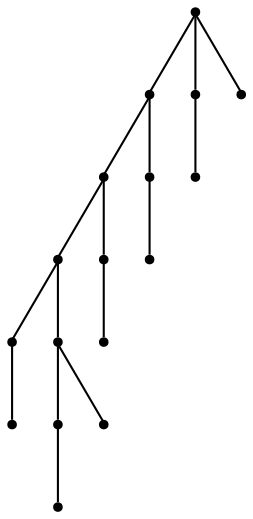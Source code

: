 graph {
  node [shape=point,comment="{\"directed\":false,\"doi\":\"10.4230/LIPIcs.GD.2024.32\",\"figure\":\"14 (11)\"}"]

  v0 [pos="1930.856519420892,1026.46252915189"]
  v1 [pos="1966.6470929796794,919.1166853118161"]
  v2 [pos="1921.8485554114518,919.1703472978811"]
  v3 [pos="1966.5866769662305,1026.516191137955"]
  v4 [pos="1895.005529848656,919.1703472978811"]
  v5 [pos="1841.3197331062784,1026.516191137955"]
  v6 [pos="1859.2150834814756,1026.516191137955"]
  v7 [pos="1823.4246371142958,919.1703472978811"]
  v8 [pos="1823.4246371142958,1026.516191137955"]
  v9 [pos="1850.2674082938772,919.1703472978811"]
  v10 [pos="1787.6340635555082,1026.516191137955"]
  v11 [pos="1716.0530436295408,919.1703472978811"]
  v12 [pos="1751.843489996721,919.1769596753111"]
  v13 [pos="1716.0530436295408,1026.529543053919"]
  v14 [pos="1805.5292867390983,1026.516191137955"]
  v15 [pos="1680.2624700707538,1026.516191137955"]
  v16 [pos="1680.2624700707536,919.1836992138451"]

  v0 -- v1 [id="-1",pos="1930.856519420892,1026.46252915189 1966.6470929796794,919.1166853118161 1966.6470929796794,919.1166853118161 1966.6470929796794,919.1166853118161"]
  v13 -- v16 [id="-2",pos="1716.0530436295408,1026.529543053919 1680.2624700707536,919.1836992138451 1680.2624700707536,919.1836992138451 1680.2624700707536,919.1836992138451"]
  v11 -- v15 [id="-3",pos="1716.0530436295408,919.1703472978811 1680.2624700707538,1026.516191137955 1680.2624700707538,1026.516191137955 1680.2624700707538,1026.516191137955"]
  v12 -- v14 [id="-4",pos="1751.843489996721,919.1769596753111 1805.5292867390983,1026.516191137955 1805.5292867390983,1026.516191137955 1805.5292867390983,1026.516191137955"]
  v12 -- v13 [id="-5",pos="1751.843489996721,919.1769596753111 1716.0530436295408,1026.529543053919 1716.0530436295408,1026.529543053919 1716.0530436295408,1026.529543053919"]
  v12 -- v10 [id="-6",pos="1751.843489996721,919.1769596753111 1787.6340635555082,1026.516191137955 1787.6340635555082,1026.516191137955 1787.6340635555082,1026.516191137955"]
  v10 -- v11 [id="-7",pos="1787.6340635555082,1026.516191137955 1716.0530436295408,919.1703472978811 1716.0530436295408,919.1703472978811 1716.0530436295408,919.1703472978811"]
  v10 -- v7 [id="-8",pos="1787.6340635555082,1026.516191137955 1823.4246371142958,919.1703472978811 1823.4246371142958,919.1703472978811 1823.4246371142958,919.1703472978811"]
  v8 -- v9 [id="-9",pos="1823.4246371142958,1026.516191137955 1850.2674082938772,919.1703472978811 1850.2674082938772,919.1703472978811 1850.2674082938772,919.1703472978811"]
  v7 -- v8 [id="-10",pos="1823.4246371142958,919.1703472978811 1823.4246371142958,1026.516191137955 1823.4246371142958,1026.516191137955 1823.4246371142958,1026.516191137955"]
  v7 -- v6 [id="-11",pos="1823.4246371142958,919.1703472978811 1859.2150834814756,1026.516191137955 1859.2150834814756,1026.516191137955 1859.2150834814756,1026.516191137955"]
  v6 -- v2 [id="-12",pos="1859.2150834814756,1026.516191137955 1921.8485554114518,919.1703472978811 1921.8485554114518,919.1703472978811 1921.8485554114518,919.1703472978811"]
  v6 -- v4 [id="-13",pos="1859.2150834814756,1026.516191137955 1895.005529848656,919.1703472978811 1895.005529848656,919.1703472978811 1895.005529848656,919.1703472978811"]
  v4 -- v5 [id="-14",pos="1895.005529848656,919.1703472978811 1841.3197331062784,1026.516191137955 1841.3197331062784,1026.516191137955 1841.3197331062784,1026.516191137955"]
  v4 -- v0 [id="-15",pos="1895.005529848656,919.1703472978811 1930.856519420892,1026.46252915189 1930.856519420892,1026.46252915189 1930.856519420892,1026.46252915189"]
  v2 -- v3 [id="-16",pos="1921.8485554114518,919.1703472978811 1966.5866769662305,1026.516191137955 1966.5866769662305,1026.516191137955 1966.5866769662305,1026.516191137955"]
}